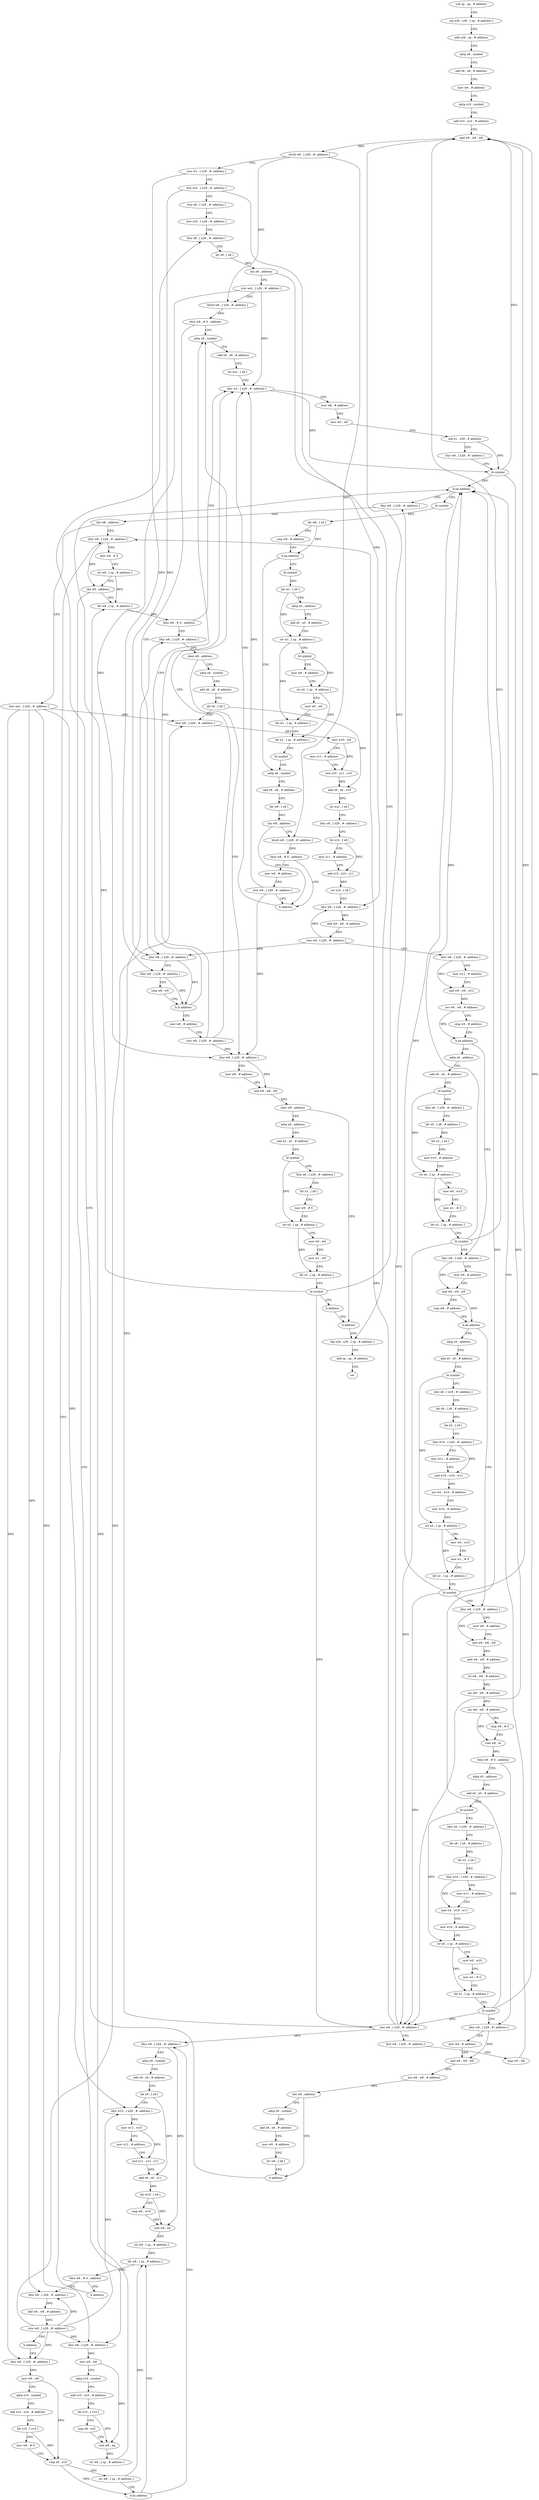 digraph "func" {
"4212636" [label = "sub sp , sp , # address" ]
"4212640" [label = "stp x29 , x30 , [ sp , # address ]" ]
"4212644" [label = "add x29 , sp , # address" ]
"4212648" [label = "adrp x8 , symbol" ]
"4212652" [label = "add x8 , x8 , # address" ]
"4212656" [label = "mov w9 , # address" ]
"4212660" [label = "adrp x10 , symbol" ]
"4212664" [label = "add x10 , x10 , # address" ]
"4212668" [label = "and w9 , w0 , w9" ]
"4212672" [label = "sturb w9 , [ x29 , #- address ]" ]
"4212676" [label = "stur w1 , [ x29 , #- address ]" ]
"4212680" [label = "stur wzr , [ x29 , #- address ]" ]
"4212684" [label = "stur x8 , [ x29 , #- address ]" ]
"4212688" [label = "stur x10 , [ x29 , #- address ]" ]
"4212692" [label = "ldur x8 , [ x29 , #- address ]" ]
"4213516" [label = "ldp x29 , x30 , [ sp , # address ]" ]
"4213520" [label = "add sp , sp , # address" ]
"4213524" [label = "ret" ]
"4212704" [label = "stur wzr , [ x29 , #- address ]" ]
"4212708" [label = "ldurb w8 , [ x29 , #- address ]" ]
"4212712" [label = "tbnz w8 , # 0 , address" ]
"4212740" [label = "adrp x8 , symbol" ]
"4212716" [label = "ldur w8 , [ x29 , #- address ]" ]
"4212744" [label = "add x8 , x8 , # address" ]
"4212748" [label = "str wzr , [ x8 ]" ]
"4212752" [label = "ldur w2 , [ x29 , #- address ]" ]
"4212720" [label = "ldur w9 , [ x29 , #- address ]" ]
"4212724" [label = "cmp w8 , w9" ]
"4212728" [label = "b.lo address" ]
"4212732" [label = "mov w8 , # address" ]
"4212892" [label = "ldur w8 , [ x29 , #- address ]" ]
"4212896" [label = "cbz w8 , address" ]
"4213020" [label = "ldur w8 , [ x29 , #- address ]" ]
"4212900" [label = "stur wzr , [ x29 , #- address ]" ]
"4212792" [label = "bl symbol" ]
"4212796" [label = "ldr w8 , [ x0 ]" ]
"4212800" [label = "cmp w8 , # address" ]
"4212804" [label = "b.eq address" ]
"4212856" [label = "adrp x8 , symbol" ]
"4212808" [label = "bl symbol" ]
"4212736" [label = "stur w8 , [ x29 , #- address ]" ]
"4213024" [label = "mov w9 , # 0" ]
"4213028" [label = "str w9 , [ sp , # address ]" ]
"4213032" [label = "cbz w8 , address" ]
"4213068" [label = "ldr w8 , [ sp , # address ]" ]
"4213036" [label = "ldur w8 , [ x29 , #- address ]" ]
"4212904" [label = "ldur w8 , [ x29 , #- address ]" ]
"4212860" [label = "add x8 , x8 , # address" ]
"4212864" [label = "ldr w9 , [ x8 ]" ]
"4212868" [label = "cbz w9 , address" ]
"4212888" [label = "b address" ]
"4212872" [label = "ldurb w8 , [ x29 , #- address ]" ]
"4212812" [label = "ldr w1 , [ x0 ]" ]
"4212816" [label = "adrp x0 , address" ]
"4212820" [label = "add x0 , x0 , # address" ]
"4212824" [label = "str w1 , [ sp , # address ]" ]
"4212828" [label = "bl symbol" ]
"4212832" [label = "mov w8 , # address" ]
"4212836" [label = "str x0 , [ sp , # address ]" ]
"4212840" [label = "mov w0 , w8" ]
"4212844" [label = "ldr w1 , [ sp , # address ]" ]
"4212848" [label = "ldr x2 , [ sp , # address ]" ]
"4212852" [label = "bl symbol" ]
"4213072" [label = "tbnz w8 , # 0 , address" ]
"4213076" [label = "ldur w8 , [ x29 , #- address ]" ]
"4213040" [label = "mov w9 , w8" ]
"4213044" [label = "adrp x10 , symbol" ]
"4213048" [label = "add x10 , x10 , # address" ]
"4213052" [label = "ldr x10 , [ x10 ]" ]
"4213056" [label = "cmp x9 , x10" ]
"4213060" [label = "cset w8 , eq" ]
"4213064" [label = "str w8 , [ sp , # address ]" ]
"4212992" [label = "ldr w8 , [ sp , # address ]" ]
"4212996" [label = "tbnz w8 , # 0 , address" ]
"4213004" [label = "ldur w8 , [ x29 , #- address ]" ]
"4213000" [label = "b address" ]
"4212940" [label = "ldur w8 , [ x29 , #- address ]" ]
"4212944" [label = "adrp x9 , symbol" ]
"4212948" [label = "add x9 , x9 , # address" ]
"4212952" [label = "ldr x9 , [ x9 ]" ]
"4212956" [label = "ldur w10 , [ x29 , #- address ]" ]
"4212960" [label = "mov w11 , w10" ]
"4212964" [label = "mov x12 , # address" ]
"4212968" [label = "mul x11 , x12 , x11" ]
"4212972" [label = "add x9 , x9 , x11" ]
"4212976" [label = "ldr w10 , [ x9 ]" ]
"4212980" [label = "cmp w8 , w10" ]
"4212984" [label = "cset w8 , ne" ]
"4212988" [label = "str w8 , [ sp , # address ]" ]
"4212876" [label = "tbnz w8 , # 0 , address" ]
"4212880" [label = "mov w8 , # address" ]
"4212756" [label = "mov w8 , # address" ]
"4212760" [label = "mov w0 , w8" ]
"4212764" [label = "sub x1 , x29 , # address" ]
"4212768" [label = "stur w8 , [ x29 , #- address ]" ]
"4212772" [label = "bl symbol" ]
"4212776" [label = "stur w0 , [ x29 , #- address ]" ]
"4212780" [label = "ldur w8 , [ x29 , #- address ]" ]
"4212784" [label = "cmp w0 , w8" ]
"4212788" [label = "b.ne address" ]
"4213080" [label = "cbnz w8 , address" ]
"4213152" [label = "adrp x8 , symbol" ]
"4213084" [label = "ldur w8 , [ x29 , #- address ]" ]
"4213008" [label = "add w8 , w8 , # address" ]
"4213012" [label = "stur w8 , [ x29 , #- address ]" ]
"4213016" [label = "b address" ]
"4212884" [label = "stur w8 , [ x29 , #- address ]" ]
"4213156" [label = "add x8 , x8 , # address" ]
"4213160" [label = "ldr x8 , [ x8 ]" ]
"4213164" [label = "ldur w9 , [ x29 , #- address ]" ]
"4213168" [label = "mov w10 , w9" ]
"4213172" [label = "mov x11 , # address" ]
"4213176" [label = "mul x10 , x11 , x10" ]
"4213180" [label = "add x8 , x8 , x10" ]
"4213184" [label = "str wzr , [ x8 ]" ]
"4213188" [label = "ldur x8 , [ x29 , #- address ]" ]
"4213192" [label = "ldr x10 , [ x8 ]" ]
"4213196" [label = "mov x11 , # address" ]
"4213200" [label = "add x10 , x10 , x11" ]
"4213204" [label = "str x10 , [ x8 ]" ]
"4213208" [label = "ldur w9 , [ x29 , #- address ]" ]
"4213212" [label = "add w9 , w9 , # address" ]
"4213216" [label = "stur w9 , [ x29 , #- address ]" ]
"4213220" [label = "ldur w9 , [ x29 , #- address ]" ]
"4213224" [label = "mov w12 , # address" ]
"4213228" [label = "and w9 , w9 , w12" ]
"4213232" [label = "asr w9 , w9 , # address" ]
"4213236" [label = "cmp w9 , # address" ]
"4213240" [label = "b.ne address" ]
"4213292" [label = "ldur w8 , [ x29 , #- address ]" ]
"4213244" [label = "adrp x0 , address" ]
"4213088" [label = "mov w9 , # address" ]
"4213092" [label = "and w8 , w8 , w9" ]
"4213096" [label = "cbnz w8 , address" ]
"4213148" [label = "b address" ]
"4213100" [label = "adrp x0 , address" ]
"4212908" [label = "mov w9 , w8" ]
"4212912" [label = "adrp x10 , symbol" ]
"4212916" [label = "add x10 , x10 , # address" ]
"4212920" [label = "ldr x10 , [ x10 ]" ]
"4212924" [label = "mov w8 , # 0" ]
"4212928" [label = "cmp x9 , x10" ]
"4212932" [label = "str w8 , [ sp , # address ]" ]
"4212936" [label = "b.hs address" ]
"4213296" [label = "mov w9 , # address" ]
"4213300" [label = "and w8 , w8 , w9" ]
"4213304" [label = "cmp w8 , # address" ]
"4213308" [label = "b.ne address" ]
"4213376" [label = "ldur w8 , [ x29 , #- address ]" ]
"4213312" [label = "adrp x0 , address" ]
"4213248" [label = "add x0 , x0 , # address" ]
"4213252" [label = "bl symbol" ]
"4213256" [label = "ldur x8 , [ x29 , #- address ]" ]
"4213260" [label = "ldr x9 , [ x8 , # address ]" ]
"4213264" [label = "ldr x3 , [ x9 ]" ]
"4213268" [label = "mov w10 , # address" ]
"4213272" [label = "str x0 , [ sp , # address ]" ]
"4213276" [label = "mov w0 , w10" ]
"4213280" [label = "mov w1 , # 0" ]
"4213284" [label = "ldr x2 , [ sp , # address ]" ]
"4213288" [label = "bl symbol" ]
"4213104" [label = "add x0 , x0 , # address" ]
"4213108" [label = "bl symbol" ]
"4213112" [label = "ldur x8 , [ x29 , #- address ]" ]
"4213116" [label = "ldr x3 , [ x8 ]" ]
"4213120" [label = "mov w9 , # 0" ]
"4213124" [label = "str x0 , [ sp , # address ]" ]
"4213128" [label = "mov w0 , w9" ]
"4213132" [label = "mov w1 , w9" ]
"4213136" [label = "ldr x2 , [ sp , # address ]" ]
"4213140" [label = "bl symbol" ]
"4213144" [label = "b address" ]
"4213380" [label = "mov w9 , # address" ]
"4213384" [label = "and w8 , w8 , w9" ]
"4213388" [label = "add w8 , w8 , # address" ]
"4213392" [label = "lsl w8 , w8 , # address" ]
"4213396" [label = "asr w8 , w8 , # address" ]
"4213400" [label = "asr w8 , w8 , # address" ]
"4213404" [label = "cmp w8 , # 0" ]
"4213408" [label = "cset w8 , le" ]
"4213412" [label = "tbnz w8 , # 0 , address" ]
"4213476" [label = "ldur w8 , [ x29 , #- address ]" ]
"4213416" [label = "adrp x0 , address" ]
"4213316" [label = "add x0 , x0 , # address" ]
"4213320" [label = "bl symbol" ]
"4213324" [label = "ldur x8 , [ x29 , #- address ]" ]
"4213328" [label = "ldr x9 , [ x8 , # address ]" ]
"4213332" [label = "ldr x3 , [ x9 ]" ]
"4213336" [label = "ldur w10 , [ x29 , #- address ]" ]
"4213340" [label = "mov w11 , # address" ]
"4213344" [label = "and w10 , w10 , w11" ]
"4213348" [label = "asr w4 , w10 , # address" ]
"4213352" [label = "mov w10 , # address" ]
"4213356" [label = "str x0 , [ sp , # address ]" ]
"4213360" [label = "mov w0 , w10" ]
"4213364" [label = "mov w1 , # 0" ]
"4213368" [label = "ldr x2 , [ sp , # address ]" ]
"4213372" [label = "bl symbol" ]
"4213480" [label = "mov w9 , # address" ]
"4213484" [label = "and w8 , w8 , w9" ]
"4213488" [label = "asr w8 , w8 , # address" ]
"4213492" [label = "cbz w8 , address" ]
"4213512" [label = "b address" ]
"4213496" [label = "adrp x8 , symbol" ]
"4213420" [label = "add x0 , x0 , # address" ]
"4213424" [label = "bl symbol" ]
"4213428" [label = "ldur x8 , [ x29 , #- address ]" ]
"4213432" [label = "ldr x9 , [ x8 , # address ]" ]
"4213436" [label = "ldr x3 , [ x9 ]" ]
"4213440" [label = "ldur w10 , [ x29 , #- address ]" ]
"4213444" [label = "mov w11 , # address" ]
"4213448" [label = "and w4 , w10 , w11" ]
"4213452" [label = "mov w10 , # address" ]
"4213456" [label = "str x0 , [ sp , # address ]" ]
"4213460" [label = "mov w0 , w10" ]
"4213464" [label = "mov w1 , # 0" ]
"4213468" [label = "ldr x2 , [ sp , # address ]" ]
"4213472" [label = "bl symbol" ]
"4213500" [label = "add x8 , x8 , # address" ]
"4213504" [label = "mov w9 , # address" ]
"4213508" [label = "str w9 , [ x8 ]" ]
"4212696" [label = "ldr x9 , [ x8 ]" ]
"4212700" [label = "cbz x9 , address" ]
"4212636" -> "4212640" [ label = "CFG" ]
"4212640" -> "4212644" [ label = "CFG" ]
"4212644" -> "4212648" [ label = "CFG" ]
"4212648" -> "4212652" [ label = "CFG" ]
"4212652" -> "4212656" [ label = "CFG" ]
"4212656" -> "4212660" [ label = "CFG" ]
"4212660" -> "4212664" [ label = "CFG" ]
"4212664" -> "4212668" [ label = "CFG" ]
"4212668" -> "4212672" [ label = "DFG" ]
"4212672" -> "4212676" [ label = "CFG" ]
"4212672" -> "4212708" [ label = "DFG" ]
"4212672" -> "4212872" [ label = "DFG" ]
"4212676" -> "4212680" [ label = "CFG" ]
"4212676" -> "4212720" [ label = "DFG" ]
"4212680" -> "4212684" [ label = "CFG" ]
"4212680" -> "4212716" [ label = "DFG" ]
"4212680" -> "4213208" [ label = "DFG" ]
"4212684" -> "4212688" [ label = "CFG" ]
"4212688" -> "4212692" [ label = "CFG" ]
"4212692" -> "4212696" [ label = "CFG" ]
"4213516" -> "4213520" [ label = "CFG" ]
"4213520" -> "4213524" [ label = "CFG" ]
"4212704" -> "4212708" [ label = "CFG" ]
"4212704" -> "4212752" [ label = "DFG" ]
"4212704" -> "4213084" [ label = "DFG" ]
"4212708" -> "4212712" [ label = "DFG" ]
"4212712" -> "4212740" [ label = "CFG" ]
"4212712" -> "4212716" [ label = "CFG" ]
"4212740" -> "4212744" [ label = "CFG" ]
"4212716" -> "4212720" [ label = "CFG" ]
"4212716" -> "4212728" [ label = "DFG" ]
"4212744" -> "4212748" [ label = "CFG" ]
"4212748" -> "4212752" [ label = "CFG" ]
"4212752" -> "4212756" [ label = "CFG" ]
"4212752" -> "4212772" [ label = "DFG" ]
"4212720" -> "4212724" [ label = "CFG" ]
"4212720" -> "4212728" [ label = "DFG" ]
"4212724" -> "4212728" [ label = "CFG" ]
"4212728" -> "4212740" [ label = "CFG" ]
"4212728" -> "4212732" [ label = "CFG" ]
"4212732" -> "4212736" [ label = "CFG" ]
"4212892" -> "4212896" [ label = "DFG" ]
"4212896" -> "4213020" [ label = "CFG" ]
"4212896" -> "4212900" [ label = "CFG" ]
"4213020" -> "4213024" [ label = "CFG" ]
"4213020" -> "4213032" [ label = "DFG" ]
"4212900" -> "4212904" [ label = "DFG" ]
"4212900" -> "4213036" [ label = "DFG" ]
"4212900" -> "4212956" [ label = "DFG" ]
"4212900" -> "4213164" [ label = "DFG" ]
"4212900" -> "4213004" [ label = "DFG" ]
"4212792" -> "4212796" [ label = "DFG" ]
"4212796" -> "4212800" [ label = "CFG" ]
"4212796" -> "4212804" [ label = "DFG" ]
"4212800" -> "4212804" [ label = "CFG" ]
"4212804" -> "4212856" [ label = "CFG" ]
"4212804" -> "4212808" [ label = "CFG" ]
"4212856" -> "4212860" [ label = "CFG" ]
"4212808" -> "4212812" [ label = "DFG" ]
"4212736" -> "4212740" [ label = "CFG" ]
"4212736" -> "4212752" [ label = "DFG" ]
"4212736" -> "4213084" [ label = "DFG" ]
"4213024" -> "4213028" [ label = "CFG" ]
"4213028" -> "4213032" [ label = "CFG" ]
"4213028" -> "4213068" [ label = "DFG" ]
"4213032" -> "4213068" [ label = "CFG" ]
"4213032" -> "4213036" [ label = "CFG" ]
"4213068" -> "4213072" [ label = "DFG" ]
"4213036" -> "4213040" [ label = "DFG" ]
"4212904" -> "4212908" [ label = "DFG" ]
"4212860" -> "4212864" [ label = "CFG" ]
"4212864" -> "4212868" [ label = "DFG" ]
"4212868" -> "4212888" [ label = "CFG" ]
"4212868" -> "4212872" [ label = "CFG" ]
"4212888" -> "4212752" [ label = "CFG" ]
"4212872" -> "4212876" [ label = "DFG" ]
"4212812" -> "4212816" [ label = "CFG" ]
"4212812" -> "4212824" [ label = "DFG" ]
"4212816" -> "4212820" [ label = "CFG" ]
"4212820" -> "4212824" [ label = "CFG" ]
"4212824" -> "4212828" [ label = "CFG" ]
"4212824" -> "4212844" [ label = "DFG" ]
"4212828" -> "4212832" [ label = "CFG" ]
"4212828" -> "4212836" [ label = "DFG" ]
"4212832" -> "4212836" [ label = "CFG" ]
"4212836" -> "4212840" [ label = "CFG" ]
"4212836" -> "4212848" [ label = "DFG" ]
"4212840" -> "4212844" [ label = "CFG" ]
"4212844" -> "4212848" [ label = "CFG" ]
"4212848" -> "4212852" [ label = "CFG" ]
"4212852" -> "4212856" [ label = "CFG" ]
"4213072" -> "4212752" [ label = "CFG" ]
"4213072" -> "4213076" [ label = "CFG" ]
"4213076" -> "4213080" [ label = "DFG" ]
"4213040" -> "4213044" [ label = "CFG" ]
"4213040" -> "4213060" [ label = "DFG" ]
"4213044" -> "4213048" [ label = "CFG" ]
"4213048" -> "4213052" [ label = "CFG" ]
"4213052" -> "4213056" [ label = "CFG" ]
"4213052" -> "4213060" [ label = "DFG" ]
"4213056" -> "4213060" [ label = "CFG" ]
"4213060" -> "4213064" [ label = "DFG" ]
"4213064" -> "4213068" [ label = "DFG" ]
"4212992" -> "4212996" [ label = "DFG" ]
"4212996" -> "4213004" [ label = "CFG" ]
"4212996" -> "4213000" [ label = "CFG" ]
"4213004" -> "4213008" [ label = "DFG" ]
"4213000" -> "4213020" [ label = "CFG" ]
"4212940" -> "4212944" [ label = "CFG" ]
"4212940" -> "4212984" [ label = "DFG" ]
"4212944" -> "4212948" [ label = "CFG" ]
"4212948" -> "4212952" [ label = "CFG" ]
"4212952" -> "4212956" [ label = "CFG" ]
"4212952" -> "4212972" [ label = "DFG" ]
"4212956" -> "4212960" [ label = "DFG" ]
"4212960" -> "4212964" [ label = "CFG" ]
"4212960" -> "4212968" [ label = "DFG" ]
"4212964" -> "4212968" [ label = "CFG" ]
"4212968" -> "4212972" [ label = "DFG" ]
"4212972" -> "4212976" [ label = "DFG" ]
"4212976" -> "4212980" [ label = "CFG" ]
"4212976" -> "4212984" [ label = "DFG" ]
"4212980" -> "4212984" [ label = "CFG" ]
"4212984" -> "4212988" [ label = "DFG" ]
"4212988" -> "4212992" [ label = "DFG" ]
"4212876" -> "4212888" [ label = "CFG" ]
"4212876" -> "4212880" [ label = "CFG" ]
"4212880" -> "4212884" [ label = "CFG" ]
"4212756" -> "4212760" [ label = "CFG" ]
"4212760" -> "4212764" [ label = "CFG" ]
"4212764" -> "4212768" [ label = "CFG" ]
"4212764" -> "4212772" [ label = "DFG" ]
"4212768" -> "4212772" [ label = "CFG" ]
"4212772" -> "4212776" [ label = "DFG" ]
"4212772" -> "4212668" [ label = "DFG" ]
"4212772" -> "4212788" [ label = "DFG" ]
"4212776" -> "4212780" [ label = "CFG" ]
"4212776" -> "4212892" [ label = "DFG" ]
"4212776" -> "4213020" [ label = "DFG" ]
"4212776" -> "4213076" [ label = "DFG" ]
"4212776" -> "4212940" [ label = "DFG" ]
"4212780" -> "4212784" [ label = "CFG" ]
"4212784" -> "4212788" [ label = "CFG" ]
"4212788" -> "4212892" [ label = "CFG" ]
"4212788" -> "4212792" [ label = "CFG" ]
"4213080" -> "4213152" [ label = "CFG" ]
"4213080" -> "4213084" [ label = "CFG" ]
"4213152" -> "4213156" [ label = "CFG" ]
"4213084" -> "4213088" [ label = "CFG" ]
"4213084" -> "4213092" [ label = "DFG" ]
"4213008" -> "4213012" [ label = "DFG" ]
"4213012" -> "4213016" [ label = "CFG" ]
"4213012" -> "4213036" [ label = "DFG" ]
"4213012" -> "4212904" [ label = "DFG" ]
"4213012" -> "4212956" [ label = "DFG" ]
"4213012" -> "4213164" [ label = "DFG" ]
"4213012" -> "4213004" [ label = "DFG" ]
"4213016" -> "4212904" [ label = "CFG" ]
"4212884" -> "4212888" [ label = "CFG" ]
"4212884" -> "4212752" [ label = "DFG" ]
"4212884" -> "4213084" [ label = "DFG" ]
"4213156" -> "4213160" [ label = "CFG" ]
"4213160" -> "4213164" [ label = "CFG" ]
"4213160" -> "4213180" [ label = "DFG" ]
"4213164" -> "4213168" [ label = "DFG" ]
"4213168" -> "4213172" [ label = "CFG" ]
"4213168" -> "4213176" [ label = "DFG" ]
"4213172" -> "4213176" [ label = "CFG" ]
"4213176" -> "4213180" [ label = "DFG" ]
"4213180" -> "4213184" [ label = "DFG" ]
"4213184" -> "4213188" [ label = "CFG" ]
"4213188" -> "4213192" [ label = "CFG" ]
"4213192" -> "4213196" [ label = "CFG" ]
"4213192" -> "4213200" [ label = "DFG" ]
"4213196" -> "4213200" [ label = "CFG" ]
"4213200" -> "4213204" [ label = "DFG" ]
"4213204" -> "4213208" [ label = "CFG" ]
"4213208" -> "4213212" [ label = "DFG" ]
"4213212" -> "4213216" [ label = "DFG" ]
"4213216" -> "4213220" [ label = "CFG" ]
"4213216" -> "4212716" [ label = "DFG" ]
"4213216" -> "4213208" [ label = "DFG" ]
"4213220" -> "4213224" [ label = "CFG" ]
"4213220" -> "4213228" [ label = "DFG" ]
"4213224" -> "4213228" [ label = "CFG" ]
"4213228" -> "4213232" [ label = "DFG" ]
"4213232" -> "4213236" [ label = "CFG" ]
"4213232" -> "4213240" [ label = "DFG" ]
"4213236" -> "4213240" [ label = "CFG" ]
"4213240" -> "4213292" [ label = "CFG" ]
"4213240" -> "4213244" [ label = "CFG" ]
"4213292" -> "4213296" [ label = "CFG" ]
"4213292" -> "4213300" [ label = "DFG" ]
"4213244" -> "4213248" [ label = "CFG" ]
"4213088" -> "4213092" [ label = "CFG" ]
"4213092" -> "4213096" [ label = "DFG" ]
"4213096" -> "4213148" [ label = "CFG" ]
"4213096" -> "4213100" [ label = "CFG" ]
"4213148" -> "4213516" [ label = "CFG" ]
"4213100" -> "4213104" [ label = "CFG" ]
"4212908" -> "4212912" [ label = "CFG" ]
"4212908" -> "4212928" [ label = "DFG" ]
"4212912" -> "4212916" [ label = "CFG" ]
"4212916" -> "4212920" [ label = "CFG" ]
"4212920" -> "4212924" [ label = "CFG" ]
"4212920" -> "4212928" [ label = "DFG" ]
"4212924" -> "4212928" [ label = "CFG" ]
"4212928" -> "4212932" [ label = "CFG" ]
"4212928" -> "4212936" [ label = "DFG" ]
"4212932" -> "4212936" [ label = "CFG" ]
"4212932" -> "4212992" [ label = "DFG" ]
"4212936" -> "4212992" [ label = "CFG" ]
"4212936" -> "4212940" [ label = "CFG" ]
"4213296" -> "4213300" [ label = "CFG" ]
"4213300" -> "4213304" [ label = "CFG" ]
"4213300" -> "4213308" [ label = "DFG" ]
"4213304" -> "4213308" [ label = "CFG" ]
"4213308" -> "4213376" [ label = "CFG" ]
"4213308" -> "4213312" [ label = "CFG" ]
"4213376" -> "4213380" [ label = "CFG" ]
"4213376" -> "4213384" [ label = "DFG" ]
"4213312" -> "4213316" [ label = "CFG" ]
"4213248" -> "4213252" [ label = "CFG" ]
"4213252" -> "4213256" [ label = "CFG" ]
"4213252" -> "4213272" [ label = "DFG" ]
"4213256" -> "4213260" [ label = "CFG" ]
"4213260" -> "4213264" [ label = "DFG" ]
"4213264" -> "4213268" [ label = "CFG" ]
"4213268" -> "4213272" [ label = "CFG" ]
"4213272" -> "4213276" [ label = "CFG" ]
"4213272" -> "4213284" [ label = "DFG" ]
"4213276" -> "4213280" [ label = "CFG" ]
"4213280" -> "4213284" [ label = "CFG" ]
"4213284" -> "4213288" [ label = "CFG" ]
"4213288" -> "4213292" [ label = "CFG" ]
"4213288" -> "4212668" [ label = "DFG" ]
"4213288" -> "4212776" [ label = "DFG" ]
"4213288" -> "4212788" [ label = "DFG" ]
"4213104" -> "4213108" [ label = "CFG" ]
"4213108" -> "4213112" [ label = "CFG" ]
"4213108" -> "4213124" [ label = "DFG" ]
"4213112" -> "4213116" [ label = "CFG" ]
"4213116" -> "4213120" [ label = "CFG" ]
"4213120" -> "4213124" [ label = "CFG" ]
"4213124" -> "4213128" [ label = "CFG" ]
"4213124" -> "4213136" [ label = "DFG" ]
"4213128" -> "4213132" [ label = "CFG" ]
"4213132" -> "4213136" [ label = "CFG" ]
"4213136" -> "4213140" [ label = "CFG" ]
"4213140" -> "4213144" [ label = "CFG" ]
"4213140" -> "4212668" [ label = "DFG" ]
"4213140" -> "4212776" [ label = "DFG" ]
"4213140" -> "4212788" [ label = "DFG" ]
"4213144" -> "4213148" [ label = "CFG" ]
"4213380" -> "4213384" [ label = "CFG" ]
"4213384" -> "4213388" [ label = "DFG" ]
"4213388" -> "4213392" [ label = "DFG" ]
"4213392" -> "4213396" [ label = "DFG" ]
"4213396" -> "4213400" [ label = "DFG" ]
"4213400" -> "4213404" [ label = "CFG" ]
"4213400" -> "4213408" [ label = "DFG" ]
"4213404" -> "4213408" [ label = "CFG" ]
"4213408" -> "4213412" [ label = "DFG" ]
"4213412" -> "4213476" [ label = "CFG" ]
"4213412" -> "4213416" [ label = "CFG" ]
"4213476" -> "4213480" [ label = "CFG" ]
"4213476" -> "4213484" [ label = "DFG" ]
"4213416" -> "4213420" [ label = "CFG" ]
"4213316" -> "4213320" [ label = "CFG" ]
"4213320" -> "4213324" [ label = "CFG" ]
"4213320" -> "4213356" [ label = "DFG" ]
"4213324" -> "4213328" [ label = "CFG" ]
"4213328" -> "4213332" [ label = "DFG" ]
"4213332" -> "4213336" [ label = "CFG" ]
"4213336" -> "4213340" [ label = "CFG" ]
"4213336" -> "4213344" [ label = "DFG" ]
"4213340" -> "4213344" [ label = "CFG" ]
"4213344" -> "4213348" [ label = "DFG" ]
"4213348" -> "4213352" [ label = "CFG" ]
"4213352" -> "4213356" [ label = "CFG" ]
"4213356" -> "4213360" [ label = "CFG" ]
"4213356" -> "4213368" [ label = "DFG" ]
"4213360" -> "4213364" [ label = "CFG" ]
"4213364" -> "4213368" [ label = "CFG" ]
"4213368" -> "4213372" [ label = "CFG" ]
"4213372" -> "4213376" [ label = "CFG" ]
"4213372" -> "4212668" [ label = "DFG" ]
"4213372" -> "4212776" [ label = "DFG" ]
"4213372" -> "4212788" [ label = "DFG" ]
"4213480" -> "4213484" [ label = "CFG" ]
"4213484" -> "4213488" [ label = "DFG" ]
"4213488" -> "4213492" [ label = "DFG" ]
"4213492" -> "4213512" [ label = "CFG" ]
"4213492" -> "4213496" [ label = "CFG" ]
"4213512" -> "4212692" [ label = "CFG" ]
"4213496" -> "4213500" [ label = "CFG" ]
"4213420" -> "4213424" [ label = "CFG" ]
"4213424" -> "4213428" [ label = "CFG" ]
"4213424" -> "4213456" [ label = "DFG" ]
"4213428" -> "4213432" [ label = "CFG" ]
"4213432" -> "4213436" [ label = "DFG" ]
"4213436" -> "4213440" [ label = "CFG" ]
"4213440" -> "4213444" [ label = "CFG" ]
"4213440" -> "4213448" [ label = "DFG" ]
"4213444" -> "4213448" [ label = "CFG" ]
"4213448" -> "4213452" [ label = "CFG" ]
"4213452" -> "4213456" [ label = "CFG" ]
"4213456" -> "4213460" [ label = "CFG" ]
"4213456" -> "4213468" [ label = "DFG" ]
"4213460" -> "4213464" [ label = "CFG" ]
"4213464" -> "4213468" [ label = "CFG" ]
"4213468" -> "4213472" [ label = "CFG" ]
"4213472" -> "4213476" [ label = "CFG" ]
"4213472" -> "4212668" [ label = "DFG" ]
"4213472" -> "4212776" [ label = "DFG" ]
"4213472" -> "4212788" [ label = "DFG" ]
"4213500" -> "4213504" [ label = "CFG" ]
"4213504" -> "4213508" [ label = "CFG" ]
"4213508" -> "4213512" [ label = "CFG" ]
"4212696" -> "4212700" [ label = "DFG" ]
"4212700" -> "4213516" [ label = "CFG" ]
"4212700" -> "4212704" [ label = "CFG" ]
}
